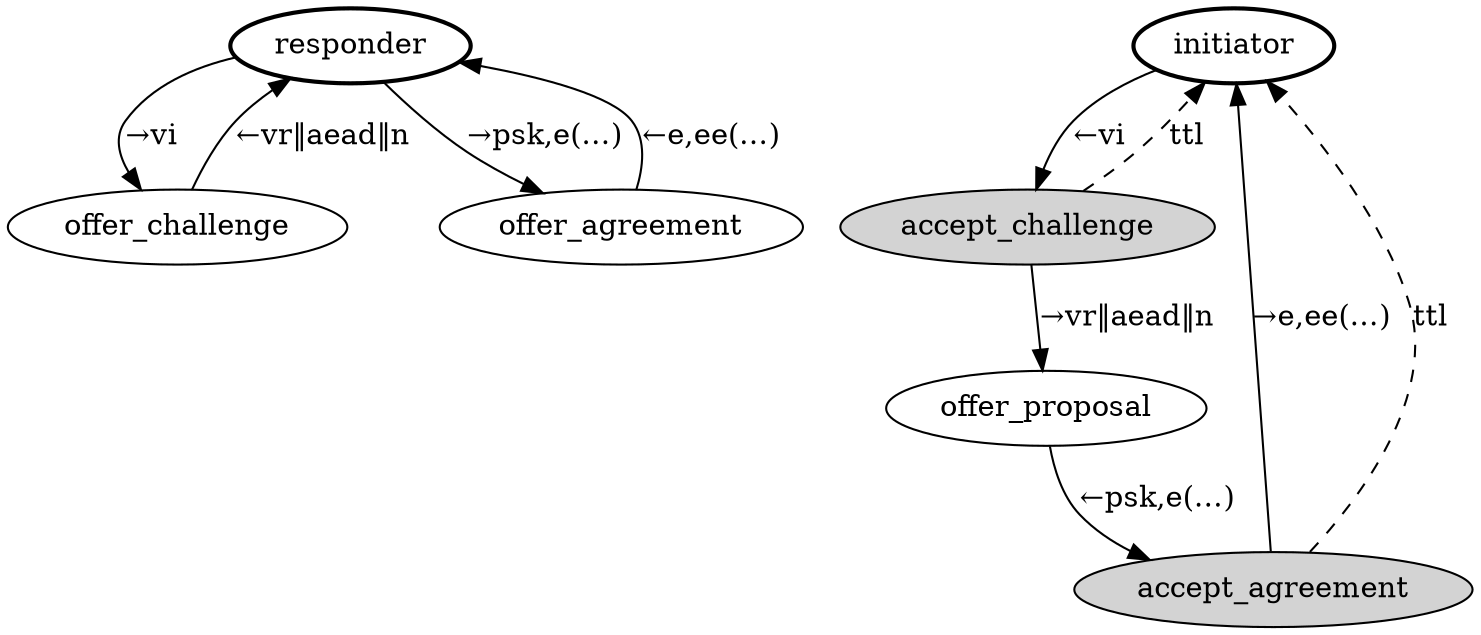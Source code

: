 digraph VitaAKE {
	subgraph responder {
		responder [style=bold]
	        offer_challenge
	       	offer_agreement
	}
        responder -> offer_challenge [label="→vi "]
        offer_challenge -> responder [label="←vr‖aead‖n "]
	responder -> offer_agreement [label="→psk,e(…) "]
	offer_agreement -> responder [label="←e,ee(…) "]

	subgraph initiator {
		initiator [style=bold]
		accept_challenge [style=filled]
		offer_proposal
		accept_agreement [style=filled]
	}
	initiator -> accept_challenge [label="←vi "]
	accept_challenge -> offer_proposal [label="→vr‖aead‖n "]
	accept_challenge-> initiator [label="ttl " style=dashed]
	offer_proposal -> accept_agreement [label="←psk,e(…) "]
	accept_agreement -> initiator [label="→e,ee(…) "]
	accept_agreement -> initiator [label="ttl " style=dashed]
}
